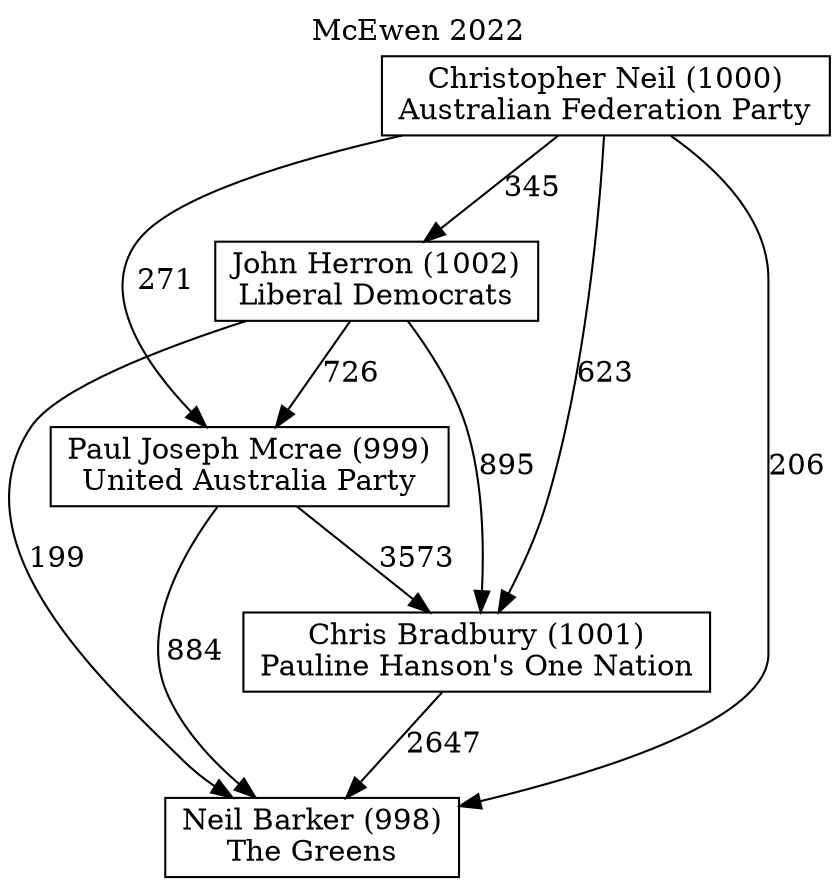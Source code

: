 // House preference flow
digraph "Neil Barker (998)_McEwen_2022" {
	graph [label="McEwen 2022" labelloc=t mclimit=10]
	node [shape=box]
	"Neil Barker (998)" [label="Neil Barker (998)
The Greens"]
	"Paul Joseph Mcrae (999)" [label="Paul Joseph Mcrae (999)
United Australia Party"]
	"John Herron (1002)" [label="John Herron (1002)
Liberal Democrats"]
	"Chris Bradbury (1001)" [label="Chris Bradbury (1001)
Pauline Hanson's One Nation"]
	"Christopher Neil (1000)" [label="Christopher Neil (1000)
Australian Federation Party"]
	"Christopher Neil (1000)" -> "Chris Bradbury (1001)" [label=623]
	"Christopher Neil (1000)" -> "John Herron (1002)" [label=345]
	"John Herron (1002)" -> "Paul Joseph Mcrae (999)" [label=726]
	"John Herron (1002)" -> "Chris Bradbury (1001)" [label=895]
	"Christopher Neil (1000)" -> "Neil Barker (998)" [label=206]
	"Chris Bradbury (1001)" -> "Neil Barker (998)" [label=2647]
	"Paul Joseph Mcrae (999)" -> "Neil Barker (998)" [label=884]
	"Paul Joseph Mcrae (999)" -> "Chris Bradbury (1001)" [label=3573]
	"John Herron (1002)" -> "Neil Barker (998)" [label=199]
	"Christopher Neil (1000)" -> "Paul Joseph Mcrae (999)" [label=271]
}

